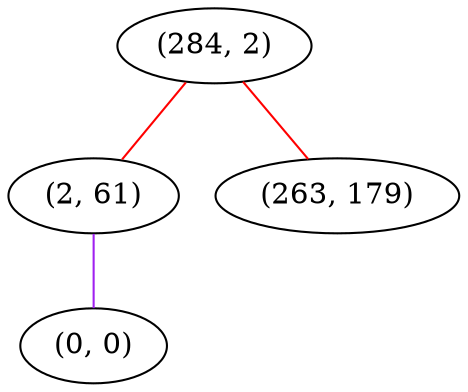 graph "" {
"(284, 2)";
"(2, 61)";
"(0, 0)";
"(263, 179)";
"(284, 2)" -- "(263, 179)"  [color=red, key=0, weight=1];
"(284, 2)" -- "(2, 61)"  [color=red, key=0, weight=1];
"(2, 61)" -- "(0, 0)"  [color=purple, key=0, weight=4];
}
